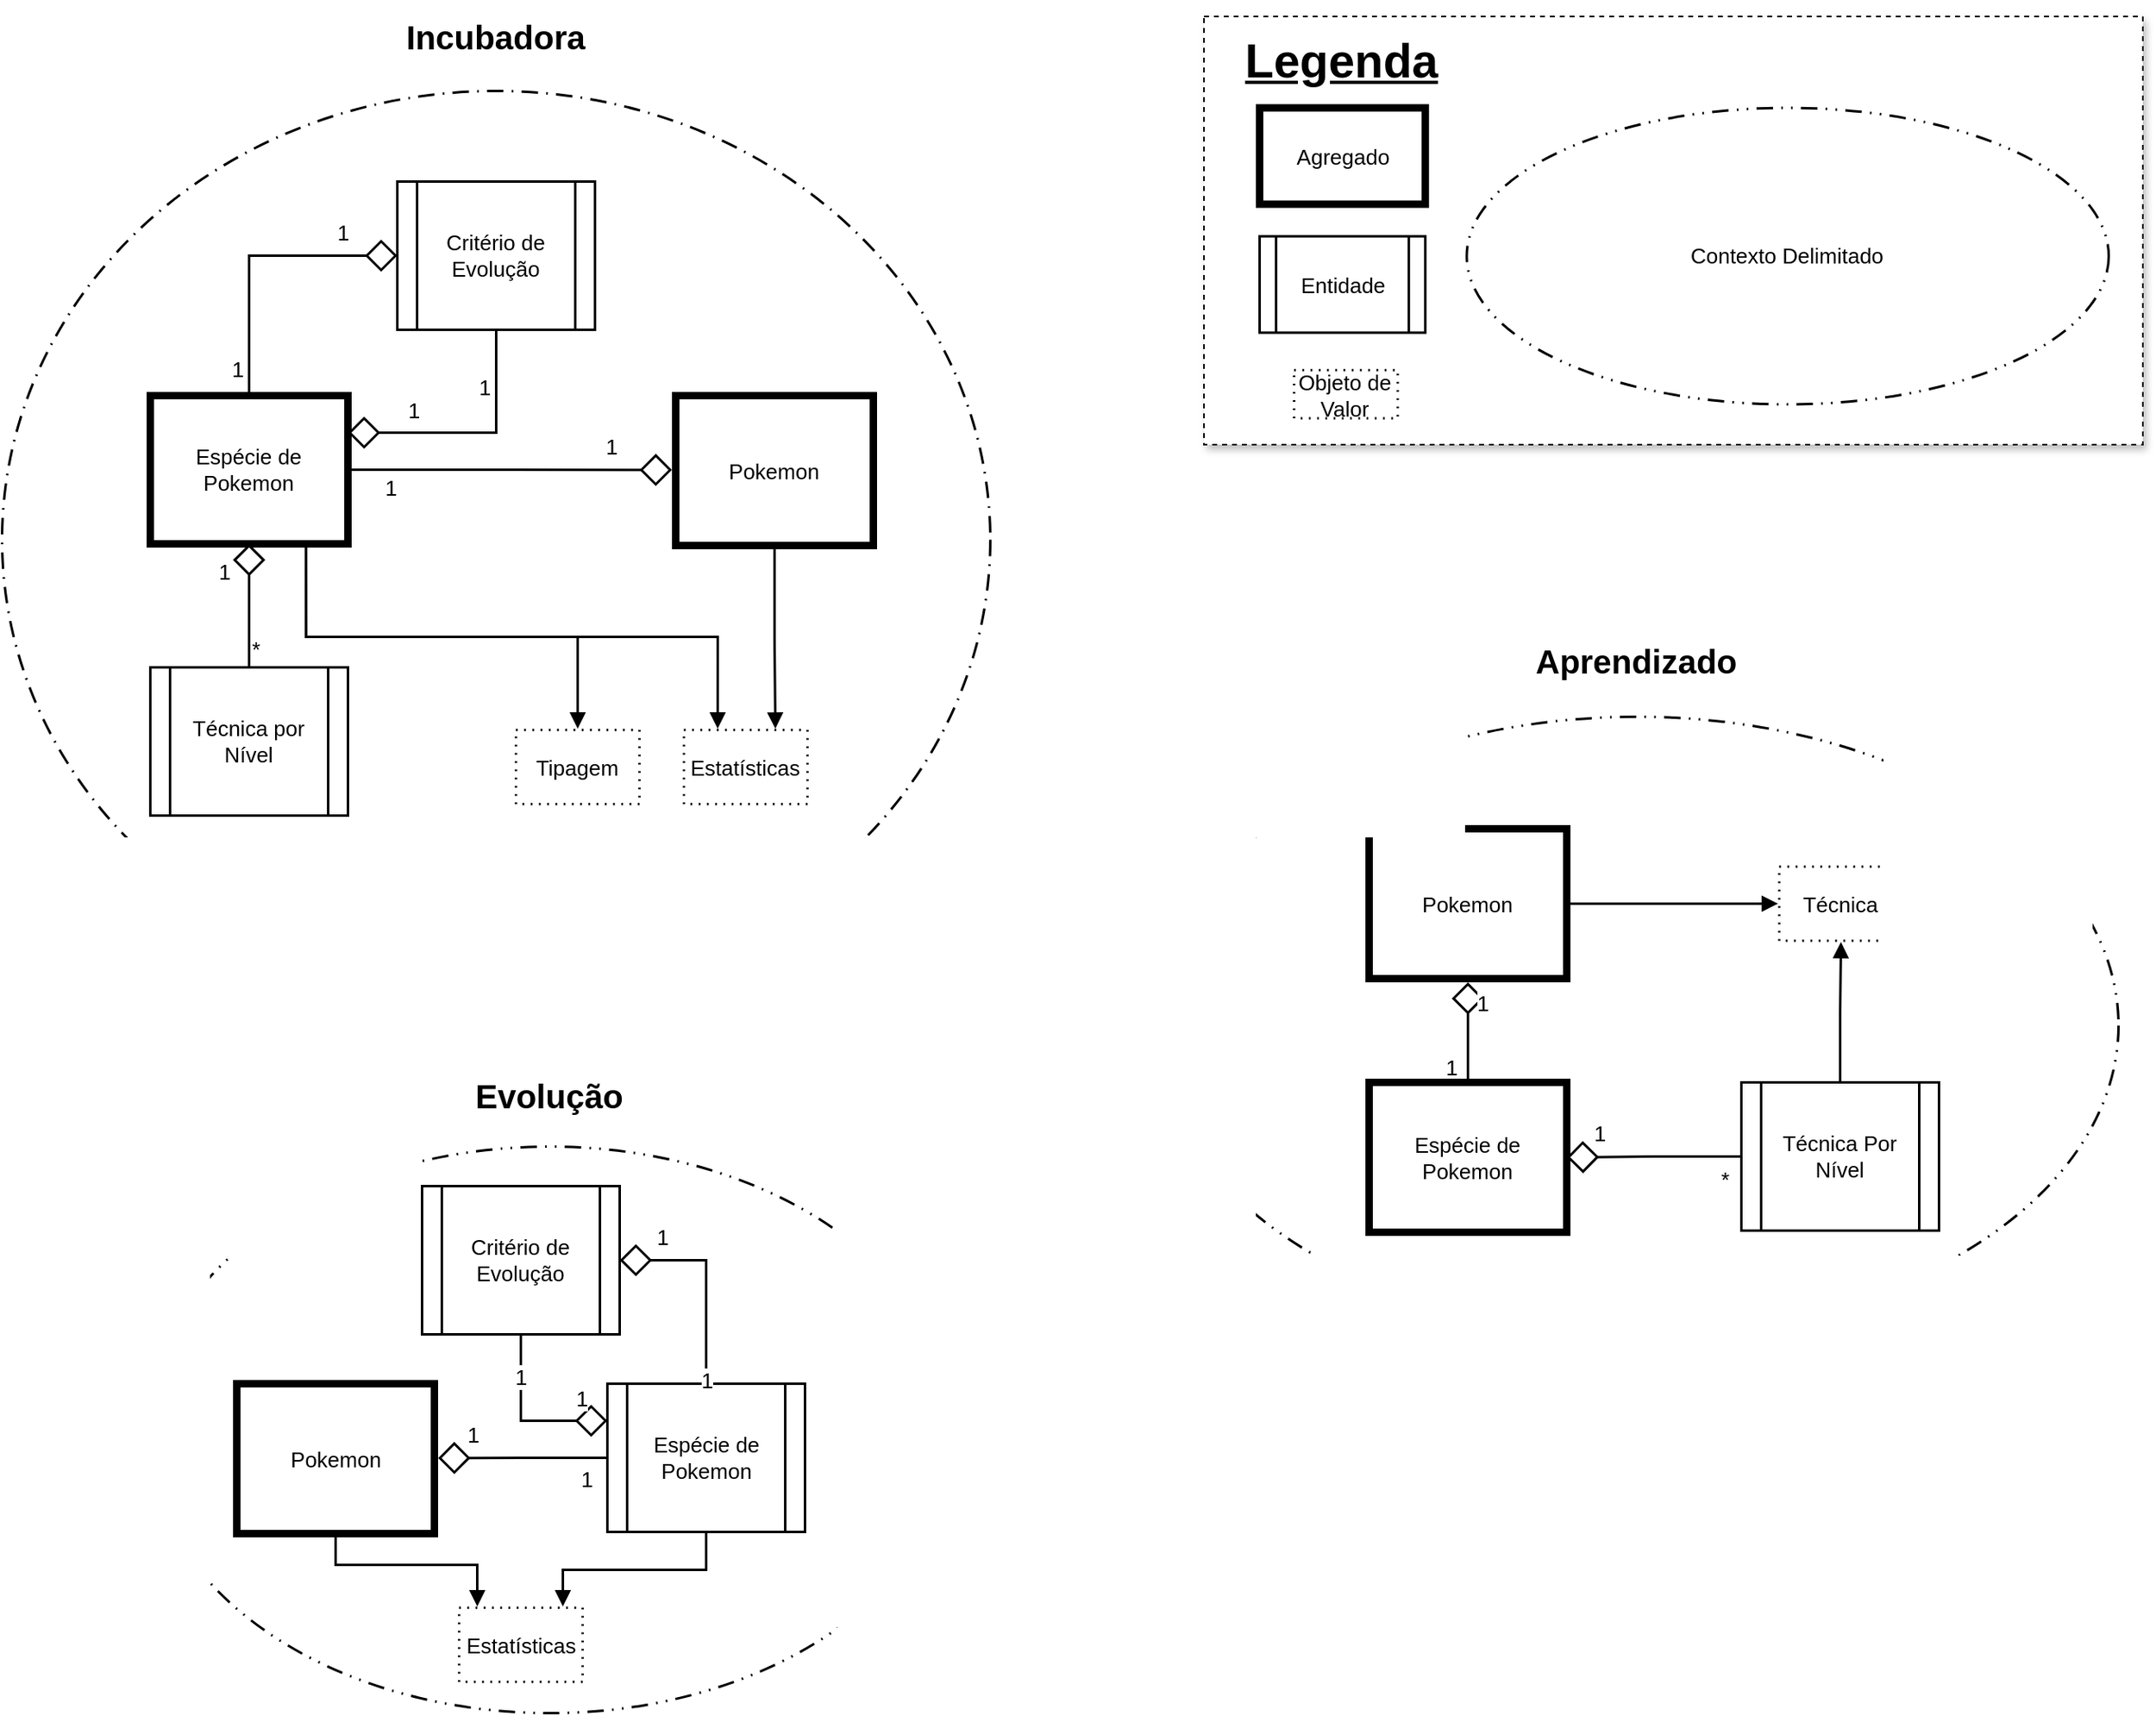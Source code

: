 <mxfile version="17.1.2" type="device" pages="4"><diagram id="NccGlHLkR8X31Hzc_sVZ" name="Contextos"><mxGraphModel dx="1422" dy="754" grid="1" gridSize="10" guides="1" tooltips="1" connect="1" arrows="1" fold="1" page="1" pageScale="1" pageWidth="827" pageHeight="1169" math="0" shadow="0"><root><mxCell id="0"/><mxCell id="1" parent="0"/><UserObject label="" lucidchartObjectId="Y.1P1b067XDx" id="hb6YfI3WxGT7ZTQv_gWo-1"><mxCell style="html=1;overflow=block;blockSpacing=1;whiteSpace=wrap;ellipse;fontSize=13;spacing=3.8;strokeOpacity=100;dashed=1;fixDash=1;dashPattern=10 5 1 5 1 5;strokeWidth=1.5;" parent="1" vertex="1"><mxGeometry x="147.5" y="746" width="490" height="344" as="geometry"/></mxCell></UserObject><UserObject label="" lucidchartObjectId="e_1PHXufv13j" id="hb6YfI3WxGT7ZTQv_gWo-2"><mxCell style="html=1;overflow=block;blockSpacing=1;whiteSpace=wrap;ellipse;fontSize=13;spacing=3.8;strokeOpacity=100;dashed=1;fixDash=1;dashPattern=10 5 1 5;strokeWidth=1.5;" parent="1" vertex="1"><mxGeometry x="60" y="105" width="600" height="545" as="geometry"/></mxCell></UserObject><UserObject label="&lt;b&gt;Evolução&lt;/b&gt;" lucidchartObjectId="da2PZIlbGIx6" id="hb6YfI3WxGT7ZTQv_gWo-3"><mxCell style="html=1;overflow=block;blockSpacing=1;whiteSpace=wrap;fontSize=20.2;fontColor=default;spacing=0;fillColor=#ffffff;strokeWidth=1.5;strokeColor=none;" parent="1" vertex="1"><mxGeometry x="340" y="700" width="105" height="31" as="geometry"/></mxCell></UserObject><UserObject label="&lt;b&gt;Incubadora&lt;/b&gt;" lucidchartObjectId="P~1Pz58f~lL5" id="hb6YfI3WxGT7ZTQv_gWo-4"><mxCell style="html=1;overflow=block;blockSpacing=1;whiteSpace=wrap;fontSize=20.2;fontColor=default;spacing=0;fillColor=#ffffff;strokeWidth=1.5;strokeColor=none;" parent="1" vertex="1"><mxGeometry x="270" y="50" width="180" height="45" as="geometry"/></mxCell></UserObject><mxCell id="hb6YfI3WxGT7ZTQv_gWo-5" value="Pokemon" style="html=1;overflow=block;blockSpacing=1;align=center;whiteSpace=wrap;fontSize=13;fontColor=default;spacing=0;strokeOpacity=100;strokeWidth=4.5;" parent="1" vertex="1"><mxGeometry x="202.5" y="890" width="120" height="91" as="geometry"/></mxCell><mxCell id="hb6YfI3WxGT7ZTQv_gWo-6" value="Espécie de Pokemon" style="html=1;overflow=block;blockSpacing=1;align=center;whiteSpace=wrap;fontSize=13;fontColor=default;spacing=0;strokeOpacity=100;fillOpacity=100;fillColor=#ffffff;strokeWidth=4.5;" parent="1" vertex="1"><mxGeometry x="150" y="290" width="120" height="90" as="geometry"/></mxCell><mxCell id="hb6YfI3WxGT7ZTQv_gWo-7" value="Pokemon" style="html=1;overflow=block;blockSpacing=1;align=center;whiteSpace=wrap;fontSize=13;fontColor=default;spacing=0;strokeOpacity=100;fillOpacity=100;fillColor=#ffffff;strokeWidth=4.5;" parent="1" vertex="1"><mxGeometry x="469" y="290" width="120" height="91" as="geometry"/></mxCell><UserObject label="" lucidchartObjectId="clRR-19mIQLv" id="hb6YfI3WxGT7ZTQv_gWo-8"><mxCell style="html=1;overflow=block;blockSpacing=1;whiteSpace=wrap;ellipse;fontSize=13;spacing=3.8;strokeOpacity=100;dashed=1;fixDash=1;dashPattern=10 5 1 5 1 5;strokeWidth=1.5;" parent="1" vertex="1"><mxGeometry x="760" y="485" width="585" height="375" as="geometry"/></mxCell></UserObject><UserObject label="&lt;b&gt;Aprendizado&lt;/b&gt;" lucidchartObjectId="clRRqho-Qm9k" id="hb6YfI3WxGT7ZTQv_gWo-9"><mxCell style="html=1;overflow=block;blockSpacing=1;whiteSpace=wrap;fontSize=20.2;fontColor=default;spacing=0;fillColor=#ffffff;strokeWidth=1.5;strokeColor=none;" parent="1" vertex="1"><mxGeometry x="981.25" y="436" width="142.5" height="31" as="geometry"/></mxCell></UserObject><mxCell id="hb6YfI3WxGT7ZTQv_gWo-10" value="Pokemon" style="html=1;overflow=block;blockSpacing=1;align=center;whiteSpace=wrap;fontSize=13;fontColor=default;spacing=0;strokeOpacity=100;strokeWidth=4.5;" parent="1" vertex="1"><mxGeometry x="890" y="553" width="120" height="91" as="geometry"/></mxCell><UserObject label="" lucidchartObjectId="clRRadJiNsX_" id="hb6YfI3WxGT7ZTQv_gWo-11"><mxCell style="html=1;jettySize=18;whiteSpace=wrap;fontSize=13;strokeOpacity=100;strokeWidth=1.5;rounded=1;arcSize=0;edgeStyle=orthogonalEdgeStyle;startArrow=none;endArrow=diamond;endFill=0;endSize=16;exitX=0.5;exitY=0;entryX=0.5;entryY=1.025;entryPerimeter=0;exitDx=0;exitDy=0;" parent="1" source="CzxZBVFwL0pL7qeHzW0_-1" target="hb6YfI3WxGT7ZTQv_gWo-10" edge="1"><mxGeometry width="100" height="100" relative="1" as="geometry"><Array as="points"/><mxPoint x="950" y="706.28" as="sourcePoint"/></mxGeometry></mxCell></UserObject><mxCell id="hb6YfI3WxGT7ZTQv_gWo-12" value="1" style="text;html=1;resizable=0;labelBackgroundColor=default;align=center;verticalAlign=middle;fontSize=13;rotation=0;" parent="hb6YfI3WxGT7ZTQv_gWo-11" vertex="1"><mxGeometry x="-1" relative="1" as="geometry"><mxPoint x="-10" y="-9" as="offset"/></mxGeometry></mxCell><mxCell id="hb6YfI3WxGT7ZTQv_gWo-13" value="1" style="text;html=1;resizable=0;labelBackgroundColor=default;align=center;verticalAlign=middle;fontSize=13;" parent="hb6YfI3WxGT7ZTQv_gWo-11" vertex="1"><mxGeometry x="0.599" relative="1" as="geometry"><mxPoint x="9" as="offset"/></mxGeometry></mxCell><UserObject label="" lucidchartObjectId="QtRRoZOHOvWg" id="hb6YfI3WxGT7ZTQv_gWo-14"><mxCell style="html=1;jettySize=18;whiteSpace=wrap;fontSize=13;strokeOpacity=100;strokeWidth=1.5;rounded=1;arcSize=0;edgeStyle=orthogonalEdgeStyle;startArrow=none;endArrow=diamond;endFill=0;endSize=16;" parent="1" source="hb6YfI3WxGT7ZTQv_gWo-23" target="hb6YfI3WxGT7ZTQv_gWo-6" edge="1"><mxGeometry width="100" height="100" relative="1" as="geometry"><Array as="points"/><mxPoint x="202" y="344.28" as="sourcePoint"/><mxPoint x="210" y="380" as="targetPoint"/></mxGeometry></mxCell></UserObject><mxCell id="hb6YfI3WxGT7ZTQv_gWo-15" value="*" style="text;html=1;resizable=0;labelBackgroundColor=default;align=center;verticalAlign=middle;fontSize=13;" parent="hb6YfI3WxGT7ZTQv_gWo-14" vertex="1"><mxGeometry x="-0.687" relative="1" as="geometry"><mxPoint x="4" as="offset"/></mxGeometry></mxCell><mxCell id="hb6YfI3WxGT7ZTQv_gWo-16" value="1" style="text;html=1;resizable=0;labelBackgroundColor=default;align=center;verticalAlign=middle;fontSize=13;" parent="hb6YfI3WxGT7ZTQv_gWo-14" vertex="1"><mxGeometry x="0.572" relative="1" as="geometry"><mxPoint x="-15" y="1" as="offset"/></mxGeometry></mxCell><UserObject label="" lucidchartObjectId="Jc_RRVps8yPl" id="hb6YfI3WxGT7ZTQv_gWo-17"><mxCell style="html=1;jettySize=18;whiteSpace=wrap;fontSize=13;strokeOpacity=100;strokeWidth=1.5;rounded=1;arcSize=0;edgeStyle=orthogonalEdgeStyle;startArrow=none;endArrow=diamond;endFill=0;endSize=16;exitX=-0.006;exitY=0.5;exitPerimeter=0;entryX=1.019;entryY=0.496;entryPerimeter=0;" parent="1" source="hb6YfI3WxGT7ZTQv_gWo-24" target="hb6YfI3WxGT7ZTQv_gWo-5" edge="1"><mxGeometry width="100" height="100" relative="1" as="geometry"><Array as="points"/></mxGeometry></mxCell></UserObject><mxCell id="hb6YfI3WxGT7ZTQv_gWo-18" value="1" style="text;html=1;resizable=0;labelBackgroundColor=default;align=center;verticalAlign=middle;fontSize=13;" parent="hb6YfI3WxGT7ZTQv_gWo-17" vertex="1"><mxGeometry x="-0.763" relative="1" as="geometry"><mxPoint y="13" as="offset"/></mxGeometry></mxCell><mxCell id="hb6YfI3WxGT7ZTQv_gWo-19" value="1" style="text;html=1;resizable=0;labelBackgroundColor=default;align=center;verticalAlign=middle;fontSize=13;" parent="hb6YfI3WxGT7ZTQv_gWo-17" vertex="1"><mxGeometry x="0.649" relative="1" as="geometry"><mxPoint x="3" y="-14" as="offset"/></mxGeometry></mxCell><UserObject label="" lucidchartObjectId="me_Rs4fKt5yK" id="hb6YfI3WxGT7ZTQv_gWo-20"><mxCell style="html=1;jettySize=18;whiteSpace=wrap;fontSize=13;strokeOpacity=100;strokeWidth=1.5;rounded=1;arcSize=0;edgeStyle=orthogonalEdgeStyle;startArrow=none;endArrow=diamond;endFill=0;endSize=16;exitX=1.019;exitY=0.5;exitPerimeter=0;entryX=-0.019;entryY=0.496;entryPerimeter=0;" parent="1" source="hb6YfI3WxGT7ZTQv_gWo-6" target="hb6YfI3WxGT7ZTQv_gWo-7" edge="1"><mxGeometry width="100" height="100" relative="1" as="geometry"><Array as="points"/></mxGeometry></mxCell></UserObject><mxCell id="hb6YfI3WxGT7ZTQv_gWo-21" value="1" style="text;html=1;resizable=0;labelBackgroundColor=default;align=center;verticalAlign=middle;fontSize=13;" parent="hb6YfI3WxGT7ZTQv_gWo-20" vertex="1"><mxGeometry x="-0.687" relative="1" as="geometry"><mxPoint x="-7" y="11" as="offset"/></mxGeometry></mxCell><mxCell id="hb6YfI3WxGT7ZTQv_gWo-22" value="1" style="text;html=1;resizable=0;labelBackgroundColor=default;align=center;verticalAlign=middle;fontSize=13;" parent="hb6YfI3WxGT7ZTQv_gWo-20" vertex="1"><mxGeometry x="0.556" relative="1" as="geometry"><mxPoint x="6" y="-14" as="offset"/></mxGeometry></mxCell><UserObject label="Técnica por Nível" lucidchartObjectId="-f_R60yDfQFp" id="hb6YfI3WxGT7ZTQv_gWo-23"><mxCell style="html=1;overflow=block;blockSpacing=1;whiteSpace=wrap;shape=process;fontSize=13;fontColor=default;align=center;spacing=0;strokeOpacity=100;fillOpacity=100;fillColor=#ffffff;strokeWidth=1.5;" parent="1" vertex="1"><mxGeometry x="150" y="455" width="120" height="90" as="geometry"/></mxCell></UserObject><UserObject label="Espécie de Pokemon" lucidchartObjectId="pg_RSjKf5-jj" id="hb6YfI3WxGT7ZTQv_gWo-24"><mxCell style="html=1;overflow=block;blockSpacing=1;whiteSpace=wrap;shape=process;fontSize=13;fontColor=default;spacing=0;strokeOpacity=100;fillOpacity=100;fillColor=#ffffff;strokeWidth=1.5;" parent="1" vertex="1"><mxGeometry x="427.5" y="890" width="120" height="90" as="geometry"/></mxCell></UserObject><mxCell id="hb6YfI3WxGT7ZTQv_gWo-25" value="Tipagem" style="html=1;overflow=block;blockSpacing=1;whiteSpace=wrap;fontSize=13;fontColor=default;align=center;spacing=0;strokeOpacity=100;fillOpacity=100;fillColor=#ffffff;dashed=1;fixDash=1;dashPattern=1 4;strokeWidth=1.5;" parent="1" vertex="1"><mxGeometry x="372" y="493" width="75" height="45" as="geometry"/></mxCell><mxCell id="hb6YfI3WxGT7ZTQv_gWo-26" value="Estatísticas" style="html=1;overflow=block;blockSpacing=1;whiteSpace=wrap;fontSize=13;fontColor=default;align=center;spacing=0;strokeOpacity=100;fillOpacity=100;fillColor=#ffffff;dashed=1;fixDash=1;dashPattern=1 4;strokeWidth=1.5;" parent="1" vertex="1"><mxGeometry x="474" y="493" width="75" height="45" as="geometry"/></mxCell><UserObject label="" lucidchartObjectId="1h_RG4RL5VMB" id="hb6YfI3WxGT7ZTQv_gWo-27"><mxCell style="html=1;jettySize=18;whiteSpace=wrap;fontSize=13;strokeOpacity=100;strokeWidth=1.5;rounded=1;arcSize=0;edgeStyle=orthogonalEdgeStyle;startArrow=block;startFill=1;endArrow=none;exitX=0.5;exitY=-0.017;exitPerimeter=0;entryX=0.788;entryY=1.025;entryPerimeter=0;" parent="1" source="hb6YfI3WxGT7ZTQv_gWo-25" target="hb6YfI3WxGT7ZTQv_gWo-6" edge="1"><mxGeometry width="100" height="100" relative="1" as="geometry"><Array as="points"/></mxGeometry></mxCell></UserObject><UserObject label="" lucidchartObjectId="fi_RqdTOHim7" id="hb6YfI3WxGT7ZTQv_gWo-28"><mxCell style="html=1;jettySize=18;whiteSpace=wrap;fontSize=13;strokeOpacity=100;strokeWidth=1.5;rounded=1;arcSize=0;edgeStyle=orthogonalEdgeStyle;startArrow=block;startFill=1;endArrow=none;exitX=0.273;exitY=-0.017;exitPerimeter=0;entryX=0.788;entryY=1.025;entryPerimeter=0;" parent="1" source="hb6YfI3WxGT7ZTQv_gWo-26" target="hb6YfI3WxGT7ZTQv_gWo-6" edge="1"><mxGeometry width="100" height="100" relative="1" as="geometry"><Array as="points"/></mxGeometry></mxCell></UserObject><UserObject label="" lucidchartObjectId="8i_R_RQyjVfw" id="hb6YfI3WxGT7ZTQv_gWo-29"><mxCell style="html=1;jettySize=18;whiteSpace=wrap;fontSize=13;strokeOpacity=100;strokeWidth=1.5;rounded=1;arcSize=0;edgeStyle=orthogonalEdgeStyle;startArrow=none;endArrow=block;endFill=1;exitX=0.5;exitY=1.025;exitPerimeter=0;entryX=0.74;entryY=-0.017;entryPerimeter=0;" parent="1" source="hb6YfI3WxGT7ZTQv_gWo-7" target="hb6YfI3WxGT7ZTQv_gWo-26" edge="1"><mxGeometry width="100" height="100" relative="1" as="geometry"><Array as="points"/></mxGeometry></mxCell></UserObject><mxCell id="hb6YfI3WxGT7ZTQv_gWo-30" value="Estatísticas" style="html=1;overflow=block;blockSpacing=1;whiteSpace=wrap;fontSize=13;fontColor=default;align=center;spacing=0;strokeOpacity=100;fillOpacity=100;fillColor=#ffffff;dashed=1;fixDash=1;dashPattern=1 4;strokeWidth=1.5;" parent="1" vertex="1"><mxGeometry x="337.5" y="1026" width="75" height="45" as="geometry"/></mxCell><UserObject label="" lucidchartObjectId="mk_R~Nh-gJl~" id="hb6YfI3WxGT7ZTQv_gWo-31"><mxCell style="html=1;jettySize=18;whiteSpace=wrap;fontSize=13;strokeOpacity=100;strokeWidth=1.5;rounded=1;arcSize=0;edgeStyle=orthogonalEdgeStyle;startArrow=none;endArrow=block;endFill=1;exitX=0.5;exitY=1.025;exitPerimeter=0;entryX=0.147;entryY=-0.017;entryPerimeter=0;" parent="1" source="hb6YfI3WxGT7ZTQv_gWo-5" target="hb6YfI3WxGT7ZTQv_gWo-30" edge="1"><mxGeometry width="100" height="100" relative="1" as="geometry"><Array as="points"><mxPoint x="262.5" y="1000"/><mxPoint x="348.5" y="1000"/></Array></mxGeometry></mxCell></UserObject><UserObject label="" lucidchartObjectId="pk_Ro4CX4jLZ" id="hb6YfI3WxGT7ZTQv_gWo-32"><mxCell style="html=1;jettySize=18;whiteSpace=wrap;fontSize=13;strokeOpacity=100;strokeWidth=1.5;rounded=1;arcSize=0;edgeStyle=orthogonalEdgeStyle;startArrow=none;endArrow=block;endFill=1;exitX=0.5;exitY=1.008;exitPerimeter=0;entryX=0.84;entryY=-0.017;entryPerimeter=0;" parent="1" source="hb6YfI3WxGT7ZTQv_gWo-24" target="hb6YfI3WxGT7ZTQv_gWo-30" edge="1"><mxGeometry width="100" height="100" relative="1" as="geometry"><Array as="points"/></mxGeometry></mxCell></UserObject><UserObject label="" lucidchartObjectId="bl_RX7bE--bI" id="hb6YfI3WxGT7ZTQv_gWo-34"><mxCell style="html=1;jettySize=18;whiteSpace=wrap;fontSize=13;strokeOpacity=100;strokeWidth=1.5;rounded=1;arcSize=0;edgeStyle=orthogonalEdgeStyle;startArrow=none;endArrow=diamond;endFill=0;endSize=16;exitX=-0.006;exitY=0.5;exitPerimeter=0;entryX=1;entryY=0.5;entryDx=0;entryDy=0;" parent="1" source="hb6YfI3WxGT7ZTQv_gWo-40" target="CzxZBVFwL0pL7qeHzW0_-1" edge="1"><mxGeometry width="100" height="100" relative="1" as="geometry"><Array as="points"/><mxPoint x="1010.72" y="752.36" as="targetPoint"/></mxGeometry></mxCell></UserObject><mxCell id="hb6YfI3WxGT7ZTQv_gWo-35" value="*" style="text;html=1;resizable=0;labelBackgroundColor=default;align=center;verticalAlign=middle;fontSize=13;" parent="hb6YfI3WxGT7ZTQv_gWo-34" vertex="1"><mxGeometry x="-0.823" relative="1" as="geometry"><mxPoint y="14" as="offset"/></mxGeometry></mxCell><mxCell id="hb6YfI3WxGT7ZTQv_gWo-36" value="1" style="text;html=1;resizable=0;labelBackgroundColor=default;align=center;verticalAlign=middle;fontSize=13;" parent="hb6YfI3WxGT7ZTQv_gWo-34" vertex="1"><mxGeometry x="0.599" relative="1" as="geometry"><mxPoint x="-2" y="-15" as="offset"/></mxGeometry></mxCell><mxCell id="hb6YfI3WxGT7ZTQv_gWo-37" value="Técnica" style="html=1;overflow=block;blockSpacing=1;whiteSpace=wrap;fontSize=13;fontColor=default;align=center;spacing=0;strokeOpacity=100;fillOpacity=100;fillColor=#ffffff;dashed=1;fixDash=1;dashPattern=1 4;strokeWidth=1.5;" parent="1" vertex="1"><mxGeometry x="1139" y="576" width="75" height="45" as="geometry"/></mxCell><UserObject label="" lucidchartObjectId="xm_R7emx2x9O" id="hb6YfI3WxGT7ZTQv_gWo-38"><mxCell style="html=1;jettySize=18;whiteSpace=wrap;fontSize=13;strokeOpacity=100;strokeWidth=1.5;rounded=1;arcSize=0;edgeStyle=orthogonalEdgeStyle;startArrow=none;endArrow=block;endFill=1;exitX=1.019;exitY=0.5;exitPerimeter=0;entryX=-0.01;entryY=0.5;entryPerimeter=0;" parent="1" source="hb6YfI3WxGT7ZTQv_gWo-10" target="hb6YfI3WxGT7ZTQv_gWo-37" edge="1"><mxGeometry width="100" height="100" relative="1" as="geometry"><Array as="points"/></mxGeometry></mxCell></UserObject><UserObject label="" lucidchartObjectId="zm_RTGOJgHKF" id="hb6YfI3WxGT7ZTQv_gWo-39"><mxCell style="html=1;jettySize=18;whiteSpace=wrap;fontSize=13;strokeOpacity=100;strokeWidth=1.5;rounded=1;arcSize=0;edgeStyle=orthogonalEdgeStyle;startArrow=none;endArrow=block;endFill=1;exitX=0.5;exitY=-0.008;exitPerimeter=0;entryX=0.5;entryY=1.017;entryPerimeter=0;" parent="1" source="hb6YfI3WxGT7ZTQv_gWo-40" target="hb6YfI3WxGT7ZTQv_gWo-37" edge="1"><mxGeometry width="100" height="100" relative="1" as="geometry"><Array as="points"/></mxGeometry></mxCell></UserObject><UserObject label="Técnica Por Nível" lucidchartObjectId="On_R5iwwGmLF" id="hb6YfI3WxGT7ZTQv_gWo-40"><mxCell style="html=1;overflow=block;blockSpacing=1;whiteSpace=wrap;shape=process;fontSize=13;fontColor=default;spacing=0;strokeOpacity=100;fillOpacity=100;fillColor=#ffffff;strokeWidth=1.5;" parent="1" vertex="1"><mxGeometry x="1116" y="707" width="120" height="90" as="geometry"/></mxCell></UserObject><mxCell id="Ocyv-U6wDjYJp1Eia-Jf-2" value="" style="group" parent="1" vertex="1" connectable="0"><mxGeometry x="790" y="60" width="570" height="260" as="geometry"/></mxCell><mxCell id="Ocyv-U6wDjYJp1Eia-Jf-1" value="" style="rounded=0;whiteSpace=wrap;html=1;shadow=1;dashed=1;" parent="Ocyv-U6wDjYJp1Eia-Jf-2" vertex="1"><mxGeometry width="570" height="260" as="geometry"/></mxCell><mxCell id="hb6YfI3WxGT7ZTQv_gWo-41" value="Agregado" style="html=1;overflow=block;blockSpacing=1;align=center;whiteSpace=wrap;fontSize=13;fontColor=default;spacing=0;strokeOpacity=100;fillOpacity=100;fillColor=#ffffff;strokeWidth=4.5;" parent="Ocyv-U6wDjYJp1Eia-Jf-2" vertex="1"><mxGeometry x="33.529" y="55.25" width="100.588" height="58.5" as="geometry"/></mxCell><UserObject label="Legenda" lucidchartObjectId="cp_RwFv7mhO5" id="hb6YfI3WxGT7ZTQv_gWo-42"><mxCell style="html=1;overflow=block;blockSpacing=1;whiteSpace=wrap;fontSize=28.5;fontColor=default;fontStyle=5;align=center;spacing=3.8;strokeOpacity=0;fillOpacity=0;fillColor=#ffffff;strokeWidth=1.5;" parent="Ocyv-U6wDjYJp1Eia-Jf-2" vertex="1"><mxGeometry x="8.382" y="6.5" width="150.882" height="29.25" as="geometry"/></mxCell></UserObject><UserObject label="Entidade" lucidchartObjectId="vp_RA0Iaajpl" id="hb6YfI3WxGT7ZTQv_gWo-43"><mxCell style="html=1;overflow=block;blockSpacing=1;whiteSpace=wrap;shape=process;fontSize=13;fontColor=default;align=center;spacing=0;strokeOpacity=100;fillOpacity=100;fillColor=#ffffff;strokeWidth=1.5;" parent="Ocyv-U6wDjYJp1Eia-Jf-2" vertex="1"><mxGeometry x="33.529" y="133.25" width="100.588" height="58.5" as="geometry"/></mxCell></UserObject><mxCell id="LAsCvR5qwQjX79n6oVXp-1" value="Objeto de Valor" style="html=1;overflow=block;blockSpacing=1;whiteSpace=wrap;fontSize=13;fontColor=default;align=center;spacing=0;strokeOpacity=100;fillOpacity=100;fillColor=#ffffff;dashed=1;fixDash=1;dashPattern=1 4;strokeWidth=1.5;" parent="Ocyv-U6wDjYJp1Eia-Jf-2" vertex="1"><mxGeometry x="54.485" y="214.5" width="62.868" height="29.25" as="geometry"/></mxCell><UserObject label="Contexto Delimitado" lucidchartObjectId="Y.1P1b067XDx" id="LAsCvR5qwQjX79n6oVXp-2"><mxCell style="html=1;overflow=block;blockSpacing=1;whiteSpace=wrap;ellipse;fontSize=13;spacing=3.8;strokeOpacity=100;dashed=1;fixDash=1;dashPattern=10 5 1 5 1 5;strokeWidth=1.5;" parent="Ocyv-U6wDjYJp1Eia-Jf-2" vertex="1"><mxGeometry x="159.265" y="55.25" width="389.779" height="180.05" as="geometry"/></mxCell></UserObject><UserObject label="Critério de Evolução" lucidchartObjectId="-f_R60yDfQFp" id="Ocyv-U6wDjYJp1Eia-Jf-3"><mxCell style="html=1;overflow=block;blockSpacing=1;whiteSpace=wrap;shape=process;fontSize=13;fontColor=default;align=center;spacing=0;strokeOpacity=100;fillOpacity=100;fillColor=#ffffff;strokeWidth=1.5;" parent="1" vertex="1"><mxGeometry x="300" y="160" width="120" height="90" as="geometry"/></mxCell></UserObject><UserObject label="" lucidchartObjectId="me_Rs4fKt5yK" id="Ocyv-U6wDjYJp1Eia-Jf-5"><mxCell style="html=1;jettySize=18;whiteSpace=wrap;fontSize=13;strokeOpacity=100;strokeWidth=1.5;rounded=1;arcSize=0;edgeStyle=orthogonalEdgeStyle;startArrow=none;endArrow=diamond;endFill=0;endSize=16;exitX=0.5;exitY=0;entryX=0;entryY=0.5;exitDx=0;exitDy=0;entryDx=0;entryDy=0;" parent="1" source="hb6YfI3WxGT7ZTQv_gWo-6" target="Ocyv-U6wDjYJp1Eia-Jf-3" edge="1"><mxGeometry width="100" height="100" relative="1" as="geometry"><Array as="points"/><mxPoint x="200.0" y="237.86" as="sourcePoint"/><mxPoint x="394.44" y="237.996" as="targetPoint"/></mxGeometry></mxCell></UserObject><mxCell id="Ocyv-U6wDjYJp1Eia-Jf-6" value="1" style="text;html=1;resizable=0;labelBackgroundColor=default;align=center;verticalAlign=middle;fontSize=13;" parent="Ocyv-U6wDjYJp1Eia-Jf-5" vertex="1"><mxGeometry x="-0.687" relative="1" as="geometry"><mxPoint x="-7" y="11" as="offset"/></mxGeometry></mxCell><mxCell id="Ocyv-U6wDjYJp1Eia-Jf-7" value="1" style="text;html=1;resizable=0;labelBackgroundColor=default;align=center;verticalAlign=middle;fontSize=13;" parent="Ocyv-U6wDjYJp1Eia-Jf-5" vertex="1"><mxGeometry x="0.556" relative="1" as="geometry"><mxPoint x="6" y="-14" as="offset"/></mxGeometry></mxCell><UserObject label="" lucidchartObjectId="me_Rs4fKt5yK" id="Ocyv-U6wDjYJp1Eia-Jf-8"><mxCell style="html=1;jettySize=18;whiteSpace=wrap;fontSize=13;strokeOpacity=100;strokeWidth=1.5;rounded=1;arcSize=0;edgeStyle=orthogonalEdgeStyle;startArrow=none;endArrow=diamond;endFill=0;endSize=16;exitX=0.5;exitY=1;entryX=1;entryY=0.25;exitDx=0;exitDy=0;entryDx=0;entryDy=0;" parent="1" source="Ocyv-U6wDjYJp1Eia-Jf-3" target="hb6YfI3WxGT7ZTQv_gWo-6" edge="1"><mxGeometry width="100" height="100" relative="1" as="geometry"><Array as="points"/><mxPoint x="292.28" y="355" as="sourcePoint"/><mxPoint x="486.72" y="355.136" as="targetPoint"/></mxGeometry></mxCell></UserObject><mxCell id="Ocyv-U6wDjYJp1Eia-Jf-9" value="1" style="text;html=1;resizable=0;labelBackgroundColor=default;align=center;verticalAlign=middle;fontSize=13;" parent="Ocyv-U6wDjYJp1Eia-Jf-8" vertex="1"><mxGeometry x="-0.687" relative="1" as="geometry"><mxPoint x="-7" y="11" as="offset"/></mxGeometry></mxCell><mxCell id="Ocyv-U6wDjYJp1Eia-Jf-10" value="1" style="text;html=1;resizable=0;labelBackgroundColor=default;align=center;verticalAlign=middle;fontSize=13;" parent="Ocyv-U6wDjYJp1Eia-Jf-8" vertex="1"><mxGeometry x="0.556" relative="1" as="geometry"><mxPoint x="6" y="-14" as="offset"/></mxGeometry></mxCell><UserObject label="Critério de Evolução" lucidchartObjectId="-f_R60yDfQFp" id="Ocyv-U6wDjYJp1Eia-Jf-11"><mxCell style="html=1;overflow=block;blockSpacing=1;whiteSpace=wrap;shape=process;fontSize=13;fontColor=default;align=center;spacing=0;strokeOpacity=100;fillOpacity=100;fillColor=#ffffff;strokeWidth=1.5;" parent="1" vertex="1"><mxGeometry x="315" y="770" width="120" height="90" as="geometry"/></mxCell></UserObject><UserObject label="" lucidchartObjectId="Jc_RRVps8yPl" id="Ocyv-U6wDjYJp1Eia-Jf-14"><mxCell style="html=1;jettySize=18;whiteSpace=wrap;fontSize=13;strokeOpacity=100;strokeWidth=1.5;rounded=1;arcSize=0;edgeStyle=orthogonalEdgeStyle;startArrow=none;endArrow=diamond;endFill=0;endSize=16;exitX=0.5;exitY=0;exitDx=0;exitDy=0;entryX=1;entryY=0.5;entryDx=0;entryDy=0;" parent="1" source="hb6YfI3WxGT7ZTQv_gWo-24" target="Ocyv-U6wDjYJp1Eia-Jf-11" edge="1"><mxGeometry width="100" height="100" relative="1" as="geometry"><Array as="points"/><mxPoint x="436.78" y="945" as="sourcePoint"/><mxPoint x="782.5" y="830" as="targetPoint"/></mxGeometry></mxCell></UserObject><mxCell id="Ocyv-U6wDjYJp1Eia-Jf-15" value="1" style="text;html=1;resizable=0;labelBackgroundColor=default;align=center;verticalAlign=middle;fontSize=13;" parent="Ocyv-U6wDjYJp1Eia-Jf-14" vertex="1"><mxGeometry x="-0.763" relative="1" as="geometry"><mxPoint y="13" as="offset"/></mxGeometry></mxCell><mxCell id="Ocyv-U6wDjYJp1Eia-Jf-16" value="1" style="text;html=1;resizable=0;labelBackgroundColor=default;align=center;verticalAlign=middle;fontSize=13;" parent="Ocyv-U6wDjYJp1Eia-Jf-14" vertex="1"><mxGeometry x="0.649" relative="1" as="geometry"><mxPoint x="3" y="-14" as="offset"/></mxGeometry></mxCell><UserObject label="" lucidchartObjectId="Jc_RRVps8yPl" id="Ocyv-U6wDjYJp1Eia-Jf-17"><mxCell style="html=1;jettySize=18;whiteSpace=wrap;fontSize=13;strokeOpacity=100;strokeWidth=1.5;rounded=1;arcSize=0;edgeStyle=orthogonalEdgeStyle;startArrow=none;endArrow=diamond;endFill=0;endSize=16;exitX=0.5;exitY=1;exitDx=0;exitDy=0;entryX=0;entryY=0.25;entryDx=0;entryDy=0;" parent="1" source="Ocyv-U6wDjYJp1Eia-Jf-11" target="hb6YfI3WxGT7ZTQv_gWo-24" edge="1"><mxGeometry width="100" height="100" relative="1" as="geometry"><Array as="points"/><mxPoint x="745" y="890" as="sourcePoint"/><mxPoint x="692.5" y="815" as="targetPoint"/></mxGeometry></mxCell></UserObject><mxCell id="Ocyv-U6wDjYJp1Eia-Jf-18" value="1" style="text;html=1;resizable=0;labelBackgroundColor=default;align=center;verticalAlign=middle;fontSize=13;" parent="Ocyv-U6wDjYJp1Eia-Jf-17" vertex="1"><mxGeometry x="-0.763" relative="1" as="geometry"><mxPoint y="13" as="offset"/></mxGeometry></mxCell><mxCell id="Ocyv-U6wDjYJp1Eia-Jf-19" value="1" style="text;html=1;resizable=0;labelBackgroundColor=default;align=center;verticalAlign=middle;fontSize=13;" parent="Ocyv-U6wDjYJp1Eia-Jf-17" vertex="1"><mxGeometry x="0.649" relative="1" as="geometry"><mxPoint x="3" y="-14" as="offset"/></mxGeometry></mxCell><mxCell id="CzxZBVFwL0pL7qeHzW0_-1" value="Espécie de Pokemon" style="html=1;overflow=block;blockSpacing=1;align=center;whiteSpace=wrap;fontSize=13;fontColor=default;spacing=0;strokeOpacity=100;strokeWidth=4.5;" vertex="1" parent="1"><mxGeometry x="890" y="707" width="120" height="91" as="geometry"/></mxCell></root></mxGraphModel></diagram><diagram id="mdve-M8qD1mnvIjmH1Ui" name="Incubadora"><mxGraphModel dx="1422" dy="754" grid="1" gridSize="10" guides="1" tooltips="1" connect="1" arrows="1" fold="1" page="1" pageScale="1" pageWidth="827" pageHeight="1169" math="0" shadow="0"><root><mxCell id="HrB1mSfEhrMQpfm4Sgdm-0"/><mxCell id="HrB1mSfEhrMQpfm4Sgdm-1" parent="HrB1mSfEhrMQpfm4Sgdm-0"/><mxCell id="HrB1mSfEhrMQpfm4Sgdm-3" value="Espécie de Pokemon" style="html=1;overflow=block;blockSpacing=1;swimlane;childLayout=stackLayout;horizontal=1;horizontalStack=0;resizeParent=1;resizeParentMax=0;resizeLast=0;collapsible=0;fontStyle=0;marginBottom=0;swimlaneFillColor=#ffffff;startSize=25;whiteSpace=wrap;fontSize=13;align=center;spacing=0;strokeOpacity=100;fillOpacity=100;fillColor=#ffffff;strokeWidth=4.5;" parent="HrB1mSfEhrMQpfm4Sgdm-1" vertex="1"><mxGeometry x="75" y="270" width="206" height="207" as="geometry"/></mxCell><mxCell id="Exi-lnSkp8-D-CQwd1_h-0" value="Número" style="text;strokeColor=none;fillColor=none;align=left;verticalAlign=top;spacingLeft=4;spacingRight=4;overflow=hidden;rotatable=0;points=[[0,0.5],[1,0.5]];portConstraint=eastwest;" parent="HrB1mSfEhrMQpfm4Sgdm-3" vertex="1"><mxGeometry y="25" width="206" height="26" as="geometry"/></mxCell><mxCell id="Exi-lnSkp8-D-CQwd1_h-1" value="Nome" style="text;strokeColor=none;fillColor=none;align=left;verticalAlign=top;spacingLeft=4;spacingRight=4;overflow=hidden;rotatable=0;points=[[0,0.5],[1,0.5]];portConstraint=eastwest;" parent="HrB1mSfEhrMQpfm4Sgdm-3" vertex="1"><mxGeometry y="51" width="206" height="26" as="geometry"/></mxCell><mxCell id="Exi-lnSkp8-D-CQwd1_h-2" value="Tipagem" style="text;strokeColor=none;fillColor=none;align=left;verticalAlign=top;spacingLeft=4;spacingRight=4;overflow=hidden;rotatable=0;points=[[0,0.5],[1,0.5]];portConstraint=eastwest;" parent="HrB1mSfEhrMQpfm4Sgdm-3" vertex="1"><mxGeometry y="77" width="206" height="26" as="geometry"/></mxCell><mxCell id="Exi-lnSkp8-D-CQwd1_h-3" value="Estatísticas de Base" style="text;strokeColor=none;fillColor=none;align=left;verticalAlign=top;spacingLeft=4;spacingRight=4;overflow=hidden;rotatable=0;points=[[0,0.5],[1,0.5]];portConstraint=eastwest;" parent="HrB1mSfEhrMQpfm4Sgdm-3" vertex="1"><mxGeometry y="103" width="206" height="26" as="geometry"/></mxCell><mxCell id="Exi-lnSkp8-D-CQwd1_h-4" value="Fator Macho" style="text;strokeColor=none;fillColor=none;align=left;verticalAlign=top;spacingLeft=4;spacingRight=4;overflow=hidden;rotatable=0;points=[[0,0.5],[1,0.5]];portConstraint=eastwest;" parent="HrB1mSfEhrMQpfm4Sgdm-3" vertex="1"><mxGeometry y="129" width="206" height="26" as="geometry"/></mxCell><mxCell id="Exi-lnSkp8-D-CQwd1_h-5" value="Critério de Evolução" style="text;strokeColor=none;fillColor=none;align=left;verticalAlign=top;spacingLeft=4;spacingRight=4;overflow=hidden;rotatable=0;points=[[0,0.5],[1,0.5]];portConstraint=eastwest;" parent="HrB1mSfEhrMQpfm4Sgdm-3" vertex="1"><mxGeometry y="155" width="206" height="26" as="geometry"/></mxCell><mxCell id="Exi-lnSkp8-D-CQwd1_h-6" value="Conjunto de Técnicas" style="text;strokeColor=none;fillColor=none;align=left;verticalAlign=top;spacingLeft=4;spacingRight=4;overflow=hidden;rotatable=0;points=[[0,0.5],[1,0.5]];portConstraint=eastwest;" parent="HrB1mSfEhrMQpfm4Sgdm-3" vertex="1"><mxGeometry y="181" width="206" height="26" as="geometry"/></mxCell><UserObject label="" lucidchartObjectId="TSRRlFIJEe.T" id="HrB1mSfEhrMQpfm4Sgdm-5"><mxCell style="html=1;jettySize=18;whiteSpace=wrap;fontSize=13;strokeOpacity=100;strokeWidth=1.5;rounded=1;arcSize=0;edgeStyle=orthogonalEdgeStyle;startArrow=diamond;startFill=0;startSize=16;endArrow=none;exitX=0.5;exitY=1.015;exitPerimeter=0;" parent="HrB1mSfEhrMQpfm4Sgdm-1" source="HrB1mSfEhrMQpfm4Sgdm-3" target="dXEE8MkWRdEFl8pnFy0_-0" edge="1"><mxGeometry width="100" height="100" relative="1" as="geometry"><Array as="points"/><mxPoint x="178" y="584" as="targetPoint"/></mxGeometry></mxCell></UserObject><UserObject label="" lucidchartObjectId="doSRVl.nU05h" id="HrB1mSfEhrMQpfm4Sgdm-10"><mxCell style="html=1;jettySize=18;whiteSpace=wrap;fontSize=13;strokeOpacity=100;strokeWidth=1.5;rounded=1;arcSize=0;edgeStyle=orthogonalEdgeStyle;startArrow=none;endArrow=block;endFill=1;exitX=1.011;exitY=0.5;exitPerimeter=0;entryX=0;entryY=0.5;entryDx=0;entryDy=0;" parent="HrB1mSfEhrMQpfm4Sgdm-1" source="HrB1mSfEhrMQpfm4Sgdm-3" target="-A0sSiuAfeFEO3Dw-_r7-3" edge="1"><mxGeometry width="100" height="100" relative="1" as="geometry"><Array as="points"/></mxGeometry></mxCell></UserObject><mxCell id="HrB1mSfEhrMQpfm4Sgdm-14" value="Tipagem" style="html=1;overflow=block;blockSpacing=1;swimlane;childLayout=stackLayout;horizontal=1;horizontalStack=0;resizeParent=1;resizeParentMax=0;resizeLast=0;collapsible=0;fontStyle=0;marginBottom=0;swimlaneFillColor=#ffffff;startSize=25;whiteSpace=wrap;fontSize=13;fontColor=default;align=center;spacing=0;strokeOpacity=100;fillOpacity=100;fillColor=#ffffff;dashed=1;fixDash=1;dashPattern=1 4;strokeWidth=1.5;" parent="HrB1mSfEhrMQpfm4Sgdm-1" vertex="1"><mxGeometry x="495" y="210" width="116" height="89" as="geometry"/></mxCell><mxCell id="HrB1mSfEhrMQpfm4Sgdm-15" value="&lt;div style=&quot;display: flex; justify-content: center; text-align: center; align-items: baseline; font-size: 0; line-height: 1.25;margin-top: -2px;&quot;&gt;&lt;span&gt;&lt;span style=&quot;font-size:13px;color:#000000;&quot;&gt;Tipo 1&#10;&lt;/span&gt;&lt;/span&gt;&lt;/div&gt;&lt;div style=&quot;display: flex; justify-content: center; text-align: center; align-items: baseline; font-size: 0; line-height: 1.25;margin-top: -2px;&quot;&gt;&lt;span&gt;&lt;span style=&quot;font-size:13px;color:#000000;&quot;&gt;Tipo 2 (Opcional)&lt;/span&gt;&lt;/span&gt;&lt;/div&gt;" style="part=1;html=1;resizeHeight=0;strokeColor=none;fillColor=none;verticalAlign=middle;spacingLeft=4;spacingRight=4;overflow=hidden;rotatable=0;points=[[0,0.5],[1,0.5]];portConstraint=eastwest;swimlaneFillColor=#ffffff;strokeOpacity=100;fillOpacity=100;whiteSpace=wrap;fontSize=13;fontColor=default;align=center;" parent="HrB1mSfEhrMQpfm4Sgdm-14" vertex="1"><mxGeometry y="25" width="116" height="64" as="geometry"/></mxCell><UserObject label="" lucidchartObjectId="owSRIyaggOJB" id="HrB1mSfEhrMQpfm4Sgdm-16"><mxCell style="html=1;jettySize=18;whiteSpace=wrap;fontSize=13;strokeOpacity=100;strokeWidth=1.5;rounded=1;arcSize=0;edgeStyle=orthogonalEdgeStyle;startArrow=none;endArrow=block;endFill=1;exitX=1.011;exitY=0.5;exitPerimeter=0;entryX=-0.006;entryY=0.5;entryPerimeter=0;" parent="HrB1mSfEhrMQpfm4Sgdm-1" source="HrB1mSfEhrMQpfm4Sgdm-3" target="HrB1mSfEhrMQpfm4Sgdm-14" edge="1"><mxGeometry width="100" height="100" relative="1" as="geometry"><Array as="points"/></mxGeometry></mxCell></UserObject><UserObject label="" lucidchartObjectId="lxSRwETbiGbO" id="HrB1mSfEhrMQpfm4Sgdm-17"><mxCell style="html=1;jettySize=18;whiteSpace=wrap;fontSize=13;strokeOpacity=100;strokeWidth=1.5;rounded=1;arcSize=0;edgeStyle=orthogonalEdgeStyle;startArrow=diamond;startFill=0;startSize=16;endArrow=none;entryX=0.767;entryY=1.015;entryPerimeter=0;" parent="HrB1mSfEhrMQpfm4Sgdm-1" source="5_ll4l7wliUGMYZ71azi-0" target="HrB1mSfEhrMQpfm4Sgdm-3" edge="1"><mxGeometry width="100" height="100" relative="1" as="geometry"><Array as="points"><mxPoint x="830" y="563"/><mxPoint x="233" y="563"/></Array><mxPoint x="956.08" y="519.004" as="sourcePoint"/></mxGeometry></mxCell></UserObject><mxCell id="-A0sSiuAfeFEO3Dw-_r7-0" value="Estatísticas" style="html=1;overflow=block;blockSpacing=1;swimlane;childLayout=stackLayout;horizontal=1;horizontalStack=0;resizeParent=1;resizeParentMax=0;resizeLast=0;collapsible=0;fontStyle=0;marginBottom=0;swimlaneFillColor=#ffffff;startSize=25;whiteSpace=wrap;fontSize=13;fontColor=default;align=center;spacing=0;strokeOpacity=100;fillOpacity=100;fillColor=#ffffff;dashed=1;fixDash=1;dashPattern=1 4;strokeWidth=1.5;" parent="HrB1mSfEhrMQpfm4Sgdm-1" vertex="1"><mxGeometry x="495" y="360" width="116" height="181" as="geometry"/></mxCell><mxCell id="-A0sSiuAfeFEO3Dw-_r7-1" value="PV" style="text;strokeColor=none;fillColor=none;align=left;verticalAlign=top;spacingLeft=4;spacingRight=4;overflow=hidden;rotatable=0;points=[[0,0.5],[1,0.5]];portConstraint=eastwest;" parent="-A0sSiuAfeFEO3Dw-_r7-0" vertex="1"><mxGeometry y="25" width="116" height="26" as="geometry"/></mxCell><mxCell id="-A0sSiuAfeFEO3Dw-_r7-2" value="Ataque" style="text;strokeColor=none;fillColor=none;align=left;verticalAlign=top;spacingLeft=4;spacingRight=4;overflow=hidden;rotatable=0;points=[[0,0.5],[1,0.5]];portConstraint=eastwest;" parent="-A0sSiuAfeFEO3Dw-_r7-0" vertex="1"><mxGeometry y="51" width="116" height="26" as="geometry"/></mxCell><mxCell id="-A0sSiuAfeFEO3Dw-_r7-3" value="Defesa" style="text;strokeColor=none;fillColor=none;align=left;verticalAlign=top;spacingLeft=4;spacingRight=4;overflow=hidden;rotatable=0;points=[[0,0.5],[1,0.5]];portConstraint=eastwest;" parent="-A0sSiuAfeFEO3Dw-_r7-0" vertex="1"><mxGeometry y="77" width="116" height="26" as="geometry"/></mxCell><mxCell id="-A0sSiuAfeFEO3Dw-_r7-4" value="Ataque Especial" style="text;strokeColor=none;fillColor=none;align=left;verticalAlign=top;spacingLeft=4;spacingRight=4;overflow=hidden;rotatable=0;points=[[0,0.5],[1,0.5]];portConstraint=eastwest;" parent="-A0sSiuAfeFEO3Dw-_r7-0" vertex="1"><mxGeometry y="103" width="116" height="26" as="geometry"/></mxCell><mxCell id="-A0sSiuAfeFEO3Dw-_r7-5" value="Defesa Especial" style="text;strokeColor=none;fillColor=none;align=left;verticalAlign=top;spacingLeft=4;spacingRight=4;overflow=hidden;rotatable=0;points=[[0,0.5],[1,0.5]];portConstraint=eastwest;" parent="-A0sSiuAfeFEO3Dw-_r7-0" vertex="1"><mxGeometry y="129" width="116" height="26" as="geometry"/></mxCell><mxCell id="-A0sSiuAfeFEO3Dw-_r7-6" value="Velocidade" style="text;strokeColor=none;fillColor=none;align=left;verticalAlign=top;spacingLeft=4;spacingRight=4;overflow=hidden;rotatable=0;points=[[0,0.5],[1,0.5]];portConstraint=eastwest;" parent="-A0sSiuAfeFEO3Dw-_r7-0" vertex="1"><mxGeometry y="155" width="116" height="26" as="geometry"/></mxCell><mxCell id="UcH7CcLQ6jYc4gw0MtRw-0" value="Pokemon" style="html=1;overflow=block;blockSpacing=1;swimlane;childLayout=stackLayout;horizontal=1;horizontalStack=0;resizeParent=1;resizeParentMax=0;resizeLast=0;collapsible=0;fontStyle=0;marginBottom=0;swimlaneFillColor=#ffffff;startSize=25;whiteSpace=wrap;fontSize=13;align=center;spacing=0;strokeOpacity=100;fillOpacity=100;fillColor=#ffffff;strokeWidth=4.5;" parent="HrB1mSfEhrMQpfm4Sgdm-1" vertex="1"><mxGeometry x="700" y="270" width="270" height="129" as="geometry"/></mxCell><mxCell id="UcH7CcLQ6jYc4gw0MtRw-1" value="Apelido" style="text;strokeColor=none;fillColor=none;align=left;verticalAlign=top;spacingLeft=4;spacingRight=4;overflow=hidden;rotatable=0;points=[[0,0.5],[1,0.5]];portConstraint=eastwest;" parent="UcH7CcLQ6jYc4gw0MtRw-0" vertex="1"><mxGeometry y="25" width="270" height="26" as="geometry"/></mxCell><mxCell id="UcH7CcLQ6jYc4gw0MtRw-2" value="Espécie do Pokemon" style="text;strokeColor=none;fillColor=none;align=left;verticalAlign=top;spacingLeft=4;spacingRight=4;overflow=hidden;rotatable=0;points=[[0,0.5],[1,0.5]];portConstraint=eastwest;" parent="UcH7CcLQ6jYc4gw0MtRw-0" vertex="1"><mxGeometry y="51" width="270" height="26" as="geometry"/></mxCell><mxCell id="mOyy2IBkWOloeCWZResP-0" value="Gênero" style="text;strokeColor=none;fillColor=none;align=left;verticalAlign=top;spacingLeft=4;spacingRight=4;overflow=hidden;rotatable=0;points=[[0,0.5],[1,0.5]];portConstraint=eastwest;" vertex="1" parent="UcH7CcLQ6jYc4gw0MtRw-0"><mxGeometry y="77" width="270" height="26" as="geometry"/></mxCell><mxCell id="5_ll4l7wliUGMYZ71azi-0" value="Nível para subir" style="text;strokeColor=none;fillColor=none;align=left;verticalAlign=top;spacingLeft=4;spacingRight=4;overflow=hidden;rotatable=0;points=[[0,0.5],[1,0.5]];portConstraint=eastwest;" parent="UcH7CcLQ6jYc4gw0MtRw-0" vertex="1"><mxGeometry y="103" width="270" height="26" as="geometry"/></mxCell><mxCell id="W2q_QWLJRZ9hJhCmHu9w-0" value="Técnica" style="html=1;overflow=block;blockSpacing=1;swimlane;childLayout=stackLayout;horizontal=1;horizontalStack=0;resizeParent=1;resizeParentMax=0;resizeLast=0;collapsible=0;fontStyle=0;marginBottom=0;swimlaneFillColor=#ffffff;startSize=25;whiteSpace=wrap;fontSize=13;fontColor=default;align=center;spacing=0;strokeOpacity=100;fillOpacity=100;fillColor=#ffffff;dashed=1;fixDash=1;dashPattern=1 4;strokeWidth=1.5;" parent="HrB1mSfEhrMQpfm4Sgdm-1" vertex="1"><mxGeometry x="450" y="591" width="101" height="155" as="geometry"/></mxCell><mxCell id="W2q_QWLJRZ9hJhCmHu9w-1" value="Nome" style="text;strokeColor=none;fillColor=none;align=left;verticalAlign=top;spacingLeft=4;spacingRight=4;overflow=hidden;rotatable=0;points=[[0,0.5],[1,0.5]];portConstraint=eastwest;" parent="W2q_QWLJRZ9hJhCmHu9w-0" vertex="1"><mxGeometry y="25" width="101" height="26" as="geometry"/></mxCell><mxCell id="W2q_QWLJRZ9hJhCmHu9w-2" value="Tipo" style="text;strokeColor=none;fillColor=none;align=left;verticalAlign=top;spacingLeft=4;spacingRight=4;overflow=hidden;rotatable=0;points=[[0,0.5],[1,0.5]];portConstraint=eastwest;" parent="W2q_QWLJRZ9hJhCmHu9w-0" vertex="1"><mxGeometry y="51" width="101" height="26" as="geometry"/></mxCell><mxCell id="W2q_QWLJRZ9hJhCmHu9w-3" value="Categoria" style="text;strokeColor=none;fillColor=none;align=left;verticalAlign=top;spacingLeft=4;spacingRight=4;overflow=hidden;rotatable=0;points=[[0,0.5],[1,0.5]];portConstraint=eastwest;" parent="W2q_QWLJRZ9hJhCmHu9w-0" vertex="1"><mxGeometry y="77" width="101" height="26" as="geometry"/></mxCell><mxCell id="W2q_QWLJRZ9hJhCmHu9w-4" value="Acurácia" style="text;strokeColor=none;fillColor=none;align=left;verticalAlign=top;spacingLeft=4;spacingRight=4;overflow=hidden;rotatable=0;points=[[0,0.5],[1,0.5]];portConstraint=eastwest;" parent="W2q_QWLJRZ9hJhCmHu9w-0" vertex="1"><mxGeometry y="103" width="101" height="26" as="geometry"/></mxCell><mxCell id="W2q_QWLJRZ9hJhCmHu9w-5" value="PP" style="text;strokeColor=none;fillColor=none;align=left;verticalAlign=top;spacingLeft=4;spacingRight=4;overflow=hidden;rotatable=0;points=[[0,0.5],[1,0.5]];portConstraint=eastwest;" parent="W2q_QWLJRZ9hJhCmHu9w-0" vertex="1"><mxGeometry y="129" width="101" height="26" as="geometry"/></mxCell><mxCell id="dXEE8MkWRdEFl8pnFy0_-0" value="Técnica Por Nível" style="html=1;overflow=block;blockSpacing=1;swimlane;childLayout=stackLayout;horizontal=1;horizontalStack=0;resizeParent=1;resizeParentMax=0;resizeLast=0;collapsible=0;fontStyle=0;marginBottom=0;swimlaneFillColor=#ffffff;startSize=25;whiteSpace=wrap;fontSize=13;fontColor=default;align=center;spacing=0;strokeOpacity=100;fillOpacity=100;fillColor=#ffffff;strokeWidth=1.5;" parent="HrB1mSfEhrMQpfm4Sgdm-1" vertex="1"><mxGeometry x="75" y="630" width="206" height="77" as="geometry"/></mxCell><mxCell id="dXEE8MkWRdEFl8pnFy0_-1" value="Nível" style="text;strokeColor=none;fillColor=none;align=left;verticalAlign=top;spacingLeft=4;spacingRight=4;overflow=hidden;rotatable=0;points=[[0,0.5],[1,0.5]];portConstraint=eastwest;" parent="dXEE8MkWRdEFl8pnFy0_-0" vertex="1"><mxGeometry y="25" width="206" height="26" as="geometry"/></mxCell><mxCell id="dXEE8MkWRdEFl8pnFy0_-2" value="Técnica" style="text;strokeColor=none;fillColor=none;align=left;verticalAlign=top;spacingLeft=4;spacingRight=4;overflow=hidden;rotatable=0;points=[[0,0.5],[1,0.5]];portConstraint=eastwest;" parent="dXEE8MkWRdEFl8pnFy0_-0" vertex="1"><mxGeometry y="51" width="206" height="26" as="geometry"/></mxCell><mxCell id="QOQvnr7dLmZNTp2tuFBg-0" style="edgeStyle=orthogonalEdgeStyle;rounded=0;orthogonalLoop=1;jettySize=auto;html=1;" parent="HrB1mSfEhrMQpfm4Sgdm-1" source="dXEE8MkWRdEFl8pnFy0_-1" target="W2q_QWLJRZ9hJhCmHu9w-0" edge="1"><mxGeometry relative="1" as="geometry"/></mxCell><mxCell id="G1kYszfJ5ZQerlLQOnQ2-0" value="Critério de Evolução" style="html=1;overflow=block;blockSpacing=1;swimlane;childLayout=stackLayout;horizontal=1;horizontalStack=0;resizeParent=1;resizeParentMax=0;resizeLast=0;collapsible=0;fontStyle=0;marginBottom=0;swimlaneFillColor=#ffffff;startSize=25;whiteSpace=wrap;fontSize=13;fontColor=default;align=center;spacing=0;strokeOpacity=100;fillOpacity=100;fillColor=#ffffff;strokeWidth=1.5;" parent="HrB1mSfEhrMQpfm4Sgdm-1" vertex="1"><mxGeometry x="75" y="50" width="206" height="103" as="geometry"/></mxCell><mxCell id="G1kYszfJ5ZQerlLQOnQ2-3" value="Tipo de Evolução" style="text;strokeColor=none;fillColor=none;align=left;verticalAlign=top;spacingLeft=4;spacingRight=4;overflow=hidden;rotatable=0;points=[[0,0.5],[1,0.5]];portConstraint=eastwest;" parent="G1kYszfJ5ZQerlLQOnQ2-0" vertex="1"><mxGeometry y="25" width="206" height="26" as="geometry"/></mxCell><mxCell id="G1kYszfJ5ZQerlLQOnQ2-2" value="Nível Mínimo" style="text;strokeColor=none;fillColor=none;align=left;verticalAlign=top;spacingLeft=4;spacingRight=4;overflow=hidden;rotatable=0;points=[[0,0.5],[1,0.5]];portConstraint=eastwest;" parent="G1kYszfJ5ZQerlLQOnQ2-0" vertex="1"><mxGeometry y="51" width="206" height="26" as="geometry"/></mxCell><mxCell id="G1kYszfJ5ZQerlLQOnQ2-1" value="Espécie de Evolução" style="text;strokeColor=none;fillColor=none;align=left;verticalAlign=top;spacingLeft=4;spacingRight=4;overflow=hidden;rotatable=0;points=[[0,0.5],[1,0.5]];portConstraint=eastwest;" parent="G1kYszfJ5ZQerlLQOnQ2-0" vertex="1"><mxGeometry y="77" width="206" height="26" as="geometry"/></mxCell><UserObject label="" lucidchartObjectId="TSRRlFIJEe.T" id="G1kYszfJ5ZQerlLQOnQ2-4"><mxCell style="html=1;jettySize=18;whiteSpace=wrap;fontSize=13;strokeOpacity=100;strokeWidth=1.5;rounded=1;arcSize=0;edgeStyle=orthogonalEdgeStyle;startArrow=diamond;startFill=0;startSize=16;endArrow=none;entryX=0.25;entryY=0;entryDx=0;entryDy=0;exitX=0.248;exitY=1;exitDx=0;exitDy=0;exitPerimeter=0;" parent="HrB1mSfEhrMQpfm4Sgdm-1" source="G1kYszfJ5ZQerlLQOnQ2-1" target="HrB1mSfEhrMQpfm4Sgdm-3" edge="1"><mxGeometry width="100" height="100" relative="1" as="geometry"><Array as="points"/><mxPoint x="188" y="640" as="targetPoint"/><mxPoint x="188" y="490.105" as="sourcePoint"/></mxGeometry></mxCell></UserObject><UserObject label="" lucidchartObjectId="TSRRlFIJEe.T" id="G1kYszfJ5ZQerlLQOnQ2-5"><mxCell style="html=1;jettySize=18;whiteSpace=wrap;fontSize=13;strokeOpacity=100;strokeWidth=1.5;rounded=1;arcSize=0;edgeStyle=orthogonalEdgeStyle;startArrow=diamond;startFill=0;startSize=16;endArrow=none;entryX=0.752;entryY=1;entryDx=0;entryDy=0;exitX=0.75;exitY=0;exitDx=0;exitDy=0;entryPerimeter=0;" parent="HrB1mSfEhrMQpfm4Sgdm-1" source="HrB1mSfEhrMQpfm4Sgdm-3" target="G1kYszfJ5ZQerlLQOnQ2-1" edge="1"><mxGeometry width="100" height="100" relative="1" as="geometry"><Array as="points"/><mxPoint x="136.5" y="280" as="targetPoint"/><mxPoint x="136.088" y="163" as="sourcePoint"/></mxGeometry></mxCell></UserObject></root></mxGraphModel></diagram><diagram id="uT6ftX-BhCG-Z8W-IcDm" name="Evolução"><mxGraphModel dx="1422" dy="697" grid="1" gridSize="10" guides="1" tooltips="1" connect="1" arrows="1" fold="1" page="1" pageScale="1" pageWidth="827" pageHeight="1169" math="0" shadow="0"><root><mxCell id="w7MAzS_DYkDEnWeOTfym-0"/><mxCell id="w7MAzS_DYkDEnWeOTfym-1" parent="w7MAzS_DYkDEnWeOTfym-0"/><mxCell id="w7MAzS_DYkDEnWeOTfym-3" value="Espécie de Pokemon" style="html=1;overflow=block;blockSpacing=1;swimlane;childLayout=stackLayout;horizontal=1;horizontalStack=0;resizeParent=1;resizeParentMax=0;resizeLast=0;collapsible=0;fontStyle=0;marginBottom=0;swimlaneFillColor=#ffffff;startSize=25;whiteSpace=wrap;fontSize=13;align=center;spacing=0;strokeOpacity=100;fillOpacity=100;fillColor=#ffffff;strokeWidth=1.5;" parent="w7MAzS_DYkDEnWeOTfym-1" vertex="1"><mxGeometry x="105" y="330" width="206" height="129" as="geometry"/></mxCell><mxCell id="Deda6EQDH_Lmav7i9AO5-3" value="Número" style="text;strokeColor=none;fillColor=none;align=left;verticalAlign=top;spacingLeft=4;spacingRight=4;overflow=hidden;rotatable=0;points=[[0,0.5],[1,0.5]];portConstraint=eastwest;" parent="w7MAzS_DYkDEnWeOTfym-3" vertex="1"><mxGeometry y="25" width="206" height="26" as="geometry"/></mxCell><mxCell id="hyy8feiLVmN4fJyJPw72-1" value="Nome" style="text;strokeColor=none;fillColor=none;align=left;verticalAlign=top;spacingLeft=4;spacingRight=4;overflow=hidden;rotatable=0;points=[[0,0.5],[1,0.5]];portConstraint=eastwest;" parent="w7MAzS_DYkDEnWeOTfym-3" vertex="1"><mxGeometry y="51" width="206" height="26" as="geometry"/></mxCell><mxCell id="hyy8feiLVmN4fJyJPw72-0" value="Estatísticas de Base" style="text;strokeColor=none;fillColor=none;align=left;verticalAlign=top;spacingLeft=4;spacingRight=4;overflow=hidden;rotatable=0;points=[[0,0.5],[1,0.5]];portConstraint=eastwest;" parent="w7MAzS_DYkDEnWeOTfym-3" vertex="1"><mxGeometry y="77" width="206" height="26" as="geometry"/></mxCell><mxCell id="Deda6EQDH_Lmav7i9AO5-4" value="Espécie Evolução" style="text;strokeColor=none;fillColor=none;align=left;verticalAlign=top;spacingLeft=4;spacingRight=4;overflow=hidden;rotatable=0;points=[[0,0.5],[1,0.5]];portConstraint=eastwest;" parent="w7MAzS_DYkDEnWeOTfym-3" vertex="1"><mxGeometry y="103" width="206" height="26" as="geometry"/></mxCell><mxCell id="w7MAzS_DYkDEnWeOTfym-5" value="Pokemon" style="html=1;overflow=block;blockSpacing=1;swimlane;childLayout=stackLayout;horizontal=1;horizontalStack=0;resizeParent=1;resizeParentMax=0;resizeLast=0;collapsible=0;fontStyle=0;marginBottom=0;swimlaneFillColor=#ffffff;startSize=25;whiteSpace=wrap;fontSize=13;align=center;spacing=0;strokeOpacity=100;fillOpacity=100;fillColor=#ffffff;strokeWidth=4.5;" parent="w7MAzS_DYkDEnWeOTfym-1" vertex="1"><mxGeometry x="105" y="120" width="206" height="129" as="geometry"/></mxCell><mxCell id="Deda6EQDH_Lmav7i9AO5-0" value="Estatísticas" style="text;strokeColor=none;fillColor=none;align=left;verticalAlign=top;spacingLeft=4;spacingRight=4;overflow=hidden;rotatable=0;points=[[0,0.5],[1,0.5]];portConstraint=eastwest;" parent="w7MAzS_DYkDEnWeOTfym-5" vertex="1"><mxGeometry y="25" width="206" height="26" as="geometry"/></mxCell><mxCell id="Deda6EQDH_Lmav7i9AO5-1" value="Espécie de Pokemon" style="text;strokeColor=none;fillColor=none;align=left;verticalAlign=top;spacingLeft=4;spacingRight=4;overflow=hidden;rotatable=0;points=[[0,0.5],[1,0.5]];portConstraint=eastwest;" parent="w7MAzS_DYkDEnWeOTfym-5" vertex="1"><mxGeometry y="51" width="206" height="26" as="geometry"/></mxCell><mxCell id="vSqL8kNlDwNjphFeI92o-0" value="Experiência" style="text;strokeColor=none;fillColor=none;align=left;verticalAlign=top;spacingLeft=4;spacingRight=4;overflow=hidden;rotatable=0;points=[[0,0.5],[1,0.5]];portConstraint=eastwest;" parent="w7MAzS_DYkDEnWeOTfym-5" vertex="1"><mxGeometry y="77" width="206" height="26" as="geometry"/></mxCell><mxCell id="Deda6EQDH_Lmav7i9AO5-2" value="Nível" style="text;strokeColor=none;fillColor=none;align=left;verticalAlign=top;spacingLeft=4;spacingRight=4;overflow=hidden;rotatable=0;points=[[0,0.5],[1,0.5]];portConstraint=eastwest;" parent="w7MAzS_DYkDEnWeOTfym-5" vertex="1"><mxGeometry y="103" width="206" height="26" as="geometry"/></mxCell><UserObject label="" lucidchartObjectId="gASRthki8oxX" id="w7MAzS_DYkDEnWeOTfym-7"><mxCell style="html=1;jettySize=18;whiteSpace=wrap;fontSize=13;strokeOpacity=100;strokeWidth=1.5;rounded=1;arcSize=0;edgeStyle=orthogonalEdgeStyle;startArrow=none;endArrow=block;endFill=1;exitX=1.004;exitY=0.5;exitPerimeter=0;entryX=-0.006;entryY=0.5;entryPerimeter=0;" parent="w7MAzS_DYkDEnWeOTfym-1" source="w7MAzS_DYkDEnWeOTfym-3" target="w7MAzS_DYkDEnWeOTfym-8" edge="1"><mxGeometry width="100" height="100" relative="1" as="geometry"><Array as="points"/></mxGeometry></mxCell></UserObject><mxCell id="w7MAzS_DYkDEnWeOTfym-8" value="Estatísticas" style="html=1;overflow=block;blockSpacing=1;swimlane;childLayout=stackLayout;horizontal=1;horizontalStack=0;resizeParent=1;resizeParentMax=0;resizeLast=0;collapsible=0;fontStyle=0;marginBottom=0;swimlaneFillColor=#ffffff;startSize=25;whiteSpace=wrap;fontSize=13;fontColor=default;align=center;spacing=0;strokeOpacity=100;fillOpacity=100;fillColor=#ffffff;dashed=1;fixDash=1;dashPattern=1 4;strokeWidth=1.5;" parent="w7MAzS_DYkDEnWeOTfym-1" vertex="1"><mxGeometry x="450" y="165" width="116" height="181" as="geometry"/></mxCell><mxCell id="Deda6EQDH_Lmav7i9AO5-5" value="PV" style="text;strokeColor=none;fillColor=none;align=left;verticalAlign=top;spacingLeft=4;spacingRight=4;overflow=hidden;rotatable=0;points=[[0,0.5],[1,0.5]];portConstraint=eastwest;" parent="w7MAzS_DYkDEnWeOTfym-8" vertex="1"><mxGeometry y="25" width="116" height="26" as="geometry"/></mxCell><mxCell id="Deda6EQDH_Lmav7i9AO5-6" value="Ataque" style="text;strokeColor=none;fillColor=none;align=left;verticalAlign=top;spacingLeft=4;spacingRight=4;overflow=hidden;rotatable=0;points=[[0,0.5],[1,0.5]];portConstraint=eastwest;" parent="w7MAzS_DYkDEnWeOTfym-8" vertex="1"><mxGeometry y="51" width="116" height="26" as="geometry"/></mxCell><mxCell id="Deda6EQDH_Lmav7i9AO5-7" value="Defesa" style="text;strokeColor=none;fillColor=none;align=left;verticalAlign=top;spacingLeft=4;spacingRight=4;overflow=hidden;rotatable=0;points=[[0,0.5],[1,0.5]];portConstraint=eastwest;" parent="w7MAzS_DYkDEnWeOTfym-8" vertex="1"><mxGeometry y="77" width="116" height="26" as="geometry"/></mxCell><mxCell id="Deda6EQDH_Lmav7i9AO5-8" value="Ataque Especial" style="text;strokeColor=none;fillColor=none;align=left;verticalAlign=top;spacingLeft=4;spacingRight=4;overflow=hidden;rotatable=0;points=[[0,0.5],[1,0.5]];portConstraint=eastwest;" parent="w7MAzS_DYkDEnWeOTfym-8" vertex="1"><mxGeometry y="103" width="116" height="26" as="geometry"/></mxCell><mxCell id="Deda6EQDH_Lmav7i9AO5-9" value="Defesa Especial" style="text;strokeColor=none;fillColor=none;align=left;verticalAlign=top;spacingLeft=4;spacingRight=4;overflow=hidden;rotatable=0;points=[[0,0.5],[1,0.5]];portConstraint=eastwest;" parent="w7MAzS_DYkDEnWeOTfym-8" vertex="1"><mxGeometry y="129" width="116" height="26" as="geometry"/></mxCell><mxCell id="Deda6EQDH_Lmav7i9AO5-10" value="Velocidade" style="text;strokeColor=none;fillColor=none;align=left;verticalAlign=top;spacingLeft=4;spacingRight=4;overflow=hidden;rotatable=0;points=[[0,0.5],[1,0.5]];portConstraint=eastwest;" parent="w7MAzS_DYkDEnWeOTfym-8" vertex="1"><mxGeometry y="155" width="116" height="26" as="geometry"/></mxCell><UserObject label="" lucidchartObjectId="RASR48sNGQa5" id="w7MAzS_DYkDEnWeOTfym-10"><mxCell style="html=1;jettySize=18;whiteSpace=wrap;fontSize=13;strokeOpacity=100;strokeWidth=1.5;rounded=1;arcSize=0;edgeStyle=orthogonalEdgeStyle;startArrow=none;endArrow=diamond;endFill=0;endSize=16;exitX=0.5;exitY=-0.01;exitPerimeter=0;entryX=0.5;entryY=1.031;entryPerimeter=0;" parent="w7MAzS_DYkDEnWeOTfym-1" source="w7MAzS_DYkDEnWeOTfym-3" target="w7MAzS_DYkDEnWeOTfym-5" edge="1"><mxGeometry width="100" height="100" relative="1" as="geometry"><Array as="points"/></mxGeometry></mxCell></UserObject><UserObject label="" lucidchartObjectId="kDSRaY~pr~cN" id="w7MAzS_DYkDEnWeOTfym-11"><mxCell style="html=1;jettySize=18;whiteSpace=wrap;fontSize=13;strokeOpacity=100;strokeWidth=1.5;rounded=1;arcSize=0;edgeStyle=orthogonalEdgeStyle;startArrow=none;endArrow=block;endFill=1;exitX=1.011;exitY=0.5;exitPerimeter=0;entryX=-0.006;entryY=0.5;entryPerimeter=0;" parent="w7MAzS_DYkDEnWeOTfym-1" source="w7MAzS_DYkDEnWeOTfym-5" target="w7MAzS_DYkDEnWeOTfym-8" edge="1"><mxGeometry width="100" height="100" relative="1" as="geometry"><Array as="points"/></mxGeometry></mxCell></UserObject><mxCell id="OhH6FjEoYIf6PN-oQBpv-0" value="Critério de Evolução" style="html=1;overflow=block;blockSpacing=1;swimlane;childLayout=stackLayout;horizontal=1;horizontalStack=0;resizeParent=1;resizeParentMax=0;resizeLast=0;collapsible=0;fontStyle=0;marginBottom=0;swimlaneFillColor=#ffffff;startSize=25;whiteSpace=wrap;fontSize=13;fontColor=default;align=center;spacing=0;strokeOpacity=100;fillOpacity=100;fillColor=#ffffff;strokeWidth=1.5;" vertex="1" parent="w7MAzS_DYkDEnWeOTfym-1"><mxGeometry x="100" y="540" width="206" height="103" as="geometry"/></mxCell><mxCell id="OhH6FjEoYIf6PN-oQBpv-1" value="Tipo de Evolução" style="text;strokeColor=none;fillColor=none;align=left;verticalAlign=top;spacingLeft=4;spacingRight=4;overflow=hidden;rotatable=0;points=[[0,0.5],[1,0.5]];portConstraint=eastwest;" vertex="1" parent="OhH6FjEoYIf6PN-oQBpv-0"><mxGeometry y="25" width="206" height="26" as="geometry"/></mxCell><mxCell id="OhH6FjEoYIf6PN-oQBpv-2" value="Nível Mínimo" style="text;strokeColor=none;fillColor=none;align=left;verticalAlign=top;spacingLeft=4;spacingRight=4;overflow=hidden;rotatable=0;points=[[0,0.5],[1,0.5]];portConstraint=eastwest;" vertex="1" parent="OhH6FjEoYIf6PN-oQBpv-0"><mxGeometry y="51" width="206" height="26" as="geometry"/></mxCell><mxCell id="OhH6FjEoYIf6PN-oQBpv-3" value="Espécie de Evolução" style="text;strokeColor=none;fillColor=none;align=left;verticalAlign=top;spacingLeft=4;spacingRight=4;overflow=hidden;rotatable=0;points=[[0,0.5],[1,0.5]];portConstraint=eastwest;" vertex="1" parent="OhH6FjEoYIf6PN-oQBpv-0"><mxGeometry y="77" width="206" height="26" as="geometry"/></mxCell><UserObject label="" lucidchartObjectId="TSRRlFIJEe.T" id="OhH6FjEoYIf6PN-oQBpv-4"><mxCell style="html=1;jettySize=18;whiteSpace=wrap;fontSize=13;strokeOpacity=100;strokeWidth=1.5;rounded=1;arcSize=0;edgeStyle=orthogonalEdgeStyle;startArrow=diamond;startFill=0;startSize=16;endArrow=none;exitX=0.25;exitY=0;exitDx=0;exitDy=0;entryX=0.228;entryY=1.038;entryDx=0;entryDy=0;entryPerimeter=0;" edge="1" parent="w7MAzS_DYkDEnWeOTfym-1" source="OhH6FjEoYIf6PN-oQBpv-0" target="Deda6EQDH_Lmav7i9AO5-4"><mxGeometry width="100" height="100" relative="1" as="geometry"><Array as="points"><mxPoint x="152" y="460"/><mxPoint x="152" y="460"/></Array><mxPoint x="203" y="500" as="targetPoint"/><mxPoint x="213" y="1010.105" as="sourcePoint"/></mxGeometry></mxCell></UserObject><UserObject label="" lucidchartObjectId="TSRRlFIJEe.T" id="OhH6FjEoYIf6PN-oQBpv-5"><mxCell style="html=1;jettySize=18;whiteSpace=wrap;fontSize=13;strokeOpacity=100;strokeWidth=1.5;rounded=1;arcSize=0;edgeStyle=orthogonalEdgeStyle;startArrow=diamond;startFill=0;startSize=16;endArrow=none;entryX=0.75;entryY=0;entryDx=0;entryDy=0;exitX=0.723;exitY=0.962;exitDx=0;exitDy=0;exitPerimeter=0;" edge="1" parent="w7MAzS_DYkDEnWeOTfym-1" target="OhH6FjEoYIf6PN-oQBpv-0" source="Deda6EQDH_Lmav7i9AO5-4"><mxGeometry width="100" height="100" relative="1" as="geometry"><Array as="points"><mxPoint x="254" y="490"/></Array><mxPoint x="161.5" y="800" as="targetPoint"/><mxPoint x="500" y="490" as="sourcePoint"/></mxGeometry></mxCell></UserObject></root></mxGraphModel></diagram><diagram id="jU6ufieA9TE5KFOyzX5-" name="Aprendizado"><mxGraphModel dx="1422" dy="697" grid="1" gridSize="10" guides="1" tooltips="1" connect="1" arrows="1" fold="1" page="1" pageScale="1" pageWidth="827" pageHeight="1169" math="0" shadow="0"><root><mxCell id="snnnX5DeXKMXmZ694Iqw-0"/><mxCell id="snnnX5DeXKMXmZ694Iqw-1" parent="snnnX5DeXKMXmZ694Iqw-0"/><mxCell id="snnnX5DeXKMXmZ694Iqw-3" value="Espécie de Pokemon" style="html=1;overflow=block;blockSpacing=1;swimlane;childLayout=stackLayout;horizontal=1;horizontalStack=0;resizeParent=1;resizeParentMax=0;resizeLast=0;collapsible=0;fontStyle=0;marginBottom=0;swimlaneFillColor=#ffffff;startSize=25;whiteSpace=wrap;fontSize=13;align=center;spacing=0;strokeOpacity=100;fillOpacity=100;fillColor=#ffffff;strokeWidth=1.5;" parent="snnnX5DeXKMXmZ694Iqw-1" vertex="1"><mxGeometry x="105" y="326" width="206" height="103" as="geometry"/></mxCell><mxCell id="bI7c-PmL4glLA_1O8HEt-3" value="Número" style="text;strokeColor=none;fillColor=none;align=left;verticalAlign=top;spacingLeft=4;spacingRight=4;overflow=hidden;rotatable=0;points=[[0,0.5],[1,0.5]];portConstraint=eastwest;" parent="snnnX5DeXKMXmZ694Iqw-3" vertex="1"><mxGeometry y="25" width="206" height="26" as="geometry"/></mxCell><mxCell id="bI7c-PmL4glLA_1O8HEt-4" value="Nome" style="text;strokeColor=none;fillColor=none;align=left;verticalAlign=top;spacingLeft=4;spacingRight=4;overflow=hidden;rotatable=0;points=[[0,0.5],[1,0.5]];portConstraint=eastwest;" parent="snnnX5DeXKMXmZ694Iqw-3" vertex="1"><mxGeometry y="51" width="206" height="26" as="geometry"/></mxCell><mxCell id="bI7c-PmL4glLA_1O8HEt-9" value="Conjunto de Técnicas" style="text;strokeColor=none;fillColor=none;align=left;verticalAlign=top;spacingLeft=4;spacingRight=4;overflow=hidden;rotatable=0;points=[[0,0.5],[1,0.5]];portConstraint=eastwest;" parent="snnnX5DeXKMXmZ694Iqw-3" vertex="1"><mxGeometry y="77" width="206" height="26" as="geometry"/></mxCell><UserObject label="" lucidchartObjectId="eESRyMa9_3Ot" id="snnnX5DeXKMXmZ694Iqw-5"><mxCell style="html=1;jettySize=18;whiteSpace=wrap;fontSize=13;strokeOpacity=100;strokeWidth=1.5;rounded=1;arcSize=0;edgeStyle=orthogonalEdgeStyle;startArrow=diamond;startFill=0;startSize=16;endArrow=none;exitX=0.5;exitY=1.005;exitPerimeter=0;entryX=0.5;entryY=-0.01;entryPerimeter=0;" parent="snnnX5DeXKMXmZ694Iqw-1" source="snnnX5DeXKMXmZ694Iqw-3" target="snnnX5DeXKMXmZ694Iqw-8" edge="1"><mxGeometry width="100" height="100" relative="1" as="geometry"><Array as="points"/></mxGeometry></mxCell></UserObject><mxCell id="snnnX5DeXKMXmZ694Iqw-6" value="Pokemon" style="html=1;overflow=block;blockSpacing=1;swimlane;childLayout=stackLayout;horizontal=1;horizontalStack=0;resizeParent=1;resizeParentMax=0;resizeLast=0;collapsible=0;fontStyle=0;marginBottom=0;swimlaneFillColor=#ffffff;startSize=25;whiteSpace=wrap;fontSize=13;align=center;spacing=0;strokeOpacity=100;fillOpacity=100;fillColor=#ffffff;strokeWidth=4.5;" parent="snnnX5DeXKMXmZ694Iqw-1" vertex="1"><mxGeometry x="75" y="135" width="270" height="103" as="geometry"/></mxCell><mxCell id="bI7c-PmL4glLA_1O8HEt-1" value="Espécie do Pokemon" style="text;strokeColor=none;fillColor=none;align=left;verticalAlign=top;spacingLeft=4;spacingRight=4;overflow=hidden;rotatable=0;points=[[0,0.5],[1,0.5]];portConstraint=eastwest;" parent="snnnX5DeXKMXmZ694Iqw-6" vertex="1"><mxGeometry y="25" width="270" height="26" as="geometry"/></mxCell><mxCell id="owNDlOllnnu0kCrgx25Z-0" value="Nivel" style="text;strokeColor=none;fillColor=none;align=left;verticalAlign=top;spacingLeft=4;spacingRight=4;overflow=hidden;rotatable=0;points=[[0,0.5],[1,0.5]];portConstraint=eastwest;" parent="snnnX5DeXKMXmZ694Iqw-6" vertex="1"><mxGeometry y="51" width="270" height="26" as="geometry"/></mxCell><mxCell id="bI7c-PmL4glLA_1O8HEt-2" value="Técnicas Aprendidas" style="text;strokeColor=none;fillColor=none;align=left;verticalAlign=top;spacingLeft=4;spacingRight=4;overflow=hidden;rotatable=0;points=[[0,0.5],[1,0.5]];portConstraint=eastwest;" parent="snnnX5DeXKMXmZ694Iqw-6" vertex="1"><mxGeometry y="77" width="270" height="26" as="geometry"/></mxCell><mxCell id="snnnX5DeXKMXmZ694Iqw-8" value="Técnica Por Nível" style="html=1;overflow=block;blockSpacing=1;swimlane;childLayout=stackLayout;horizontal=1;horizontalStack=0;resizeParent=1;resizeParentMax=0;resizeLast=0;collapsible=0;fontStyle=0;marginBottom=0;swimlaneFillColor=#ffffff;startSize=25;whiteSpace=wrap;fontSize=13;fontColor=default;align=center;spacing=0;strokeOpacity=100;fillOpacity=100;fillColor=#ffffff;strokeWidth=1.5;" parent="snnnX5DeXKMXmZ694Iqw-1" vertex="1"><mxGeometry x="105" y="540" width="206" height="77" as="geometry"/></mxCell><mxCell id="bI7c-PmL4glLA_1O8HEt-10" value="Nível" style="text;strokeColor=none;fillColor=none;align=left;verticalAlign=top;spacingLeft=4;spacingRight=4;overflow=hidden;rotatable=0;points=[[0,0.5],[1,0.5]];portConstraint=eastwest;" parent="snnnX5DeXKMXmZ694Iqw-8" vertex="1"><mxGeometry y="25" width="206" height="26" as="geometry"/></mxCell><mxCell id="bI7c-PmL4glLA_1O8HEt-11" value="Técnica" style="text;strokeColor=none;fillColor=none;align=left;verticalAlign=top;spacingLeft=4;spacingRight=4;overflow=hidden;rotatable=0;points=[[0,0.5],[1,0.5]];portConstraint=eastwest;" parent="snnnX5DeXKMXmZ694Iqw-8" vertex="1"><mxGeometry y="51" width="206" height="26" as="geometry"/></mxCell><UserObject label="" lucidchartObjectId="RFSRJ4j_xE2u" id="snnnX5DeXKMXmZ694Iqw-10"><mxCell style="html=1;jettySize=18;whiteSpace=wrap;fontSize=13;strokeOpacity=100;strokeWidth=1.5;rounded=1;arcSize=0;edgeStyle=orthogonalEdgeStyle;startArrow=none;endArrow=diamond;endFill=0;endSize=16;exitX=0.5;exitY=-0.005;exitPerimeter=0;entryX=0.493;entryY=1.025;entryPerimeter=0;" parent="snnnX5DeXKMXmZ694Iqw-1" source="snnnX5DeXKMXmZ694Iqw-3" target="snnnX5DeXKMXmZ694Iqw-6" edge="1"><mxGeometry width="100" height="100" relative="1" as="geometry"><Array as="points"/></mxGeometry></mxCell></UserObject><mxCell id="snnnX5DeXKMXmZ694Iqw-11" value="Técnica" style="html=1;overflow=block;blockSpacing=1;swimlane;childLayout=stackLayout;horizontal=1;horizontalStack=0;resizeParent=1;resizeParentMax=0;resizeLast=0;collapsible=0;fontStyle=0;marginBottom=0;swimlaneFillColor=#ffffff;startSize=25;whiteSpace=wrap;fontSize=13;fontColor=default;align=center;spacing=0;strokeOpacity=100;fillOpacity=100;fillColor=#ffffff;dashed=1;fixDash=1;dashPattern=1 4;strokeWidth=1.5;" parent="snnnX5DeXKMXmZ694Iqw-1" vertex="1"><mxGeometry x="510" y="300" width="101" height="155" as="geometry"/></mxCell><mxCell id="vki7UaTN9m9l9hZeNFZi-0" value="Nome" style="text;strokeColor=none;fillColor=none;align=left;verticalAlign=top;spacingLeft=4;spacingRight=4;overflow=hidden;rotatable=0;points=[[0,0.5],[1,0.5]];portConstraint=eastwest;" parent="snnnX5DeXKMXmZ694Iqw-11" vertex="1"><mxGeometry y="25" width="101" height="26" as="geometry"/></mxCell><mxCell id="vki7UaTN9m9l9hZeNFZi-1" value="Tipo" style="text;strokeColor=none;fillColor=none;align=left;verticalAlign=top;spacingLeft=4;spacingRight=4;overflow=hidden;rotatable=0;points=[[0,0.5],[1,0.5]];portConstraint=eastwest;" parent="snnnX5DeXKMXmZ694Iqw-11" vertex="1"><mxGeometry y="51" width="101" height="26" as="geometry"/></mxCell><mxCell id="vki7UaTN9m9l9hZeNFZi-2" value="Categoria" style="text;strokeColor=none;fillColor=none;align=left;verticalAlign=top;spacingLeft=4;spacingRight=4;overflow=hidden;rotatable=0;points=[[0,0.5],[1,0.5]];portConstraint=eastwest;" parent="snnnX5DeXKMXmZ694Iqw-11" vertex="1"><mxGeometry y="77" width="101" height="26" as="geometry"/></mxCell><mxCell id="vki7UaTN9m9l9hZeNFZi-3" value="Acurácia" style="text;strokeColor=none;fillColor=none;align=left;verticalAlign=top;spacingLeft=4;spacingRight=4;overflow=hidden;rotatable=0;points=[[0,0.5],[1,0.5]];portConstraint=eastwest;" parent="snnnX5DeXKMXmZ694Iqw-11" vertex="1"><mxGeometry y="103" width="101" height="26" as="geometry"/></mxCell><mxCell id="vki7UaTN9m9l9hZeNFZi-4" value="PP" style="text;strokeColor=none;fillColor=none;align=left;verticalAlign=top;spacingLeft=4;spacingRight=4;overflow=hidden;rotatable=0;points=[[0,0.5],[1,0.5]];portConstraint=eastwest;" parent="snnnX5DeXKMXmZ694Iqw-11" vertex="1"><mxGeometry y="129" width="101" height="26" as="geometry"/></mxCell><UserObject label="" lucidchartObjectId="OHSRe8DrtPsp" id="snnnX5DeXKMXmZ694Iqw-13"><mxCell style="html=1;jettySize=18;whiteSpace=wrap;fontSize=13;strokeOpacity=100;strokeWidth=1.5;rounded=1;arcSize=0;edgeStyle=orthogonalEdgeStyle;startArrow=none;endArrow=block;endFill=1;exitX=1.004;exitY=0.5;exitPerimeter=0;entryX=0.5;entryY=1.005;entryPerimeter=0;" parent="snnnX5DeXKMXmZ694Iqw-1" source="snnnX5DeXKMXmZ694Iqw-8" target="snnnX5DeXKMXmZ694Iqw-11" edge="1"><mxGeometry width="100" height="100" relative="1" as="geometry"><Array as="points"/></mxGeometry></mxCell></UserObject><UserObject label="" lucidchartObjectId="LISRdAWqjlkh" id="snnnX5DeXKMXmZ694Iqw-14"><mxCell style="html=1;jettySize=18;whiteSpace=wrap;fontSize=13;strokeOpacity=100;strokeWidth=1.5;rounded=1;arcSize=0;edgeStyle=orthogonalEdgeStyle;startArrow=none;endArrow=block;endFill=1;exitX=1.008;exitY=0.5;exitPerimeter=0;entryX=0.5;entryY=-0.005;entryPerimeter=0;" parent="snnnX5DeXKMXmZ694Iqw-1" source="snnnX5DeXKMXmZ694Iqw-6" target="snnnX5DeXKMXmZ694Iqw-11" edge="1"><mxGeometry width="100" height="100" relative="1" as="geometry"><Array as="points"/></mxGeometry></mxCell></UserObject></root></mxGraphModel></diagram></mxfile>